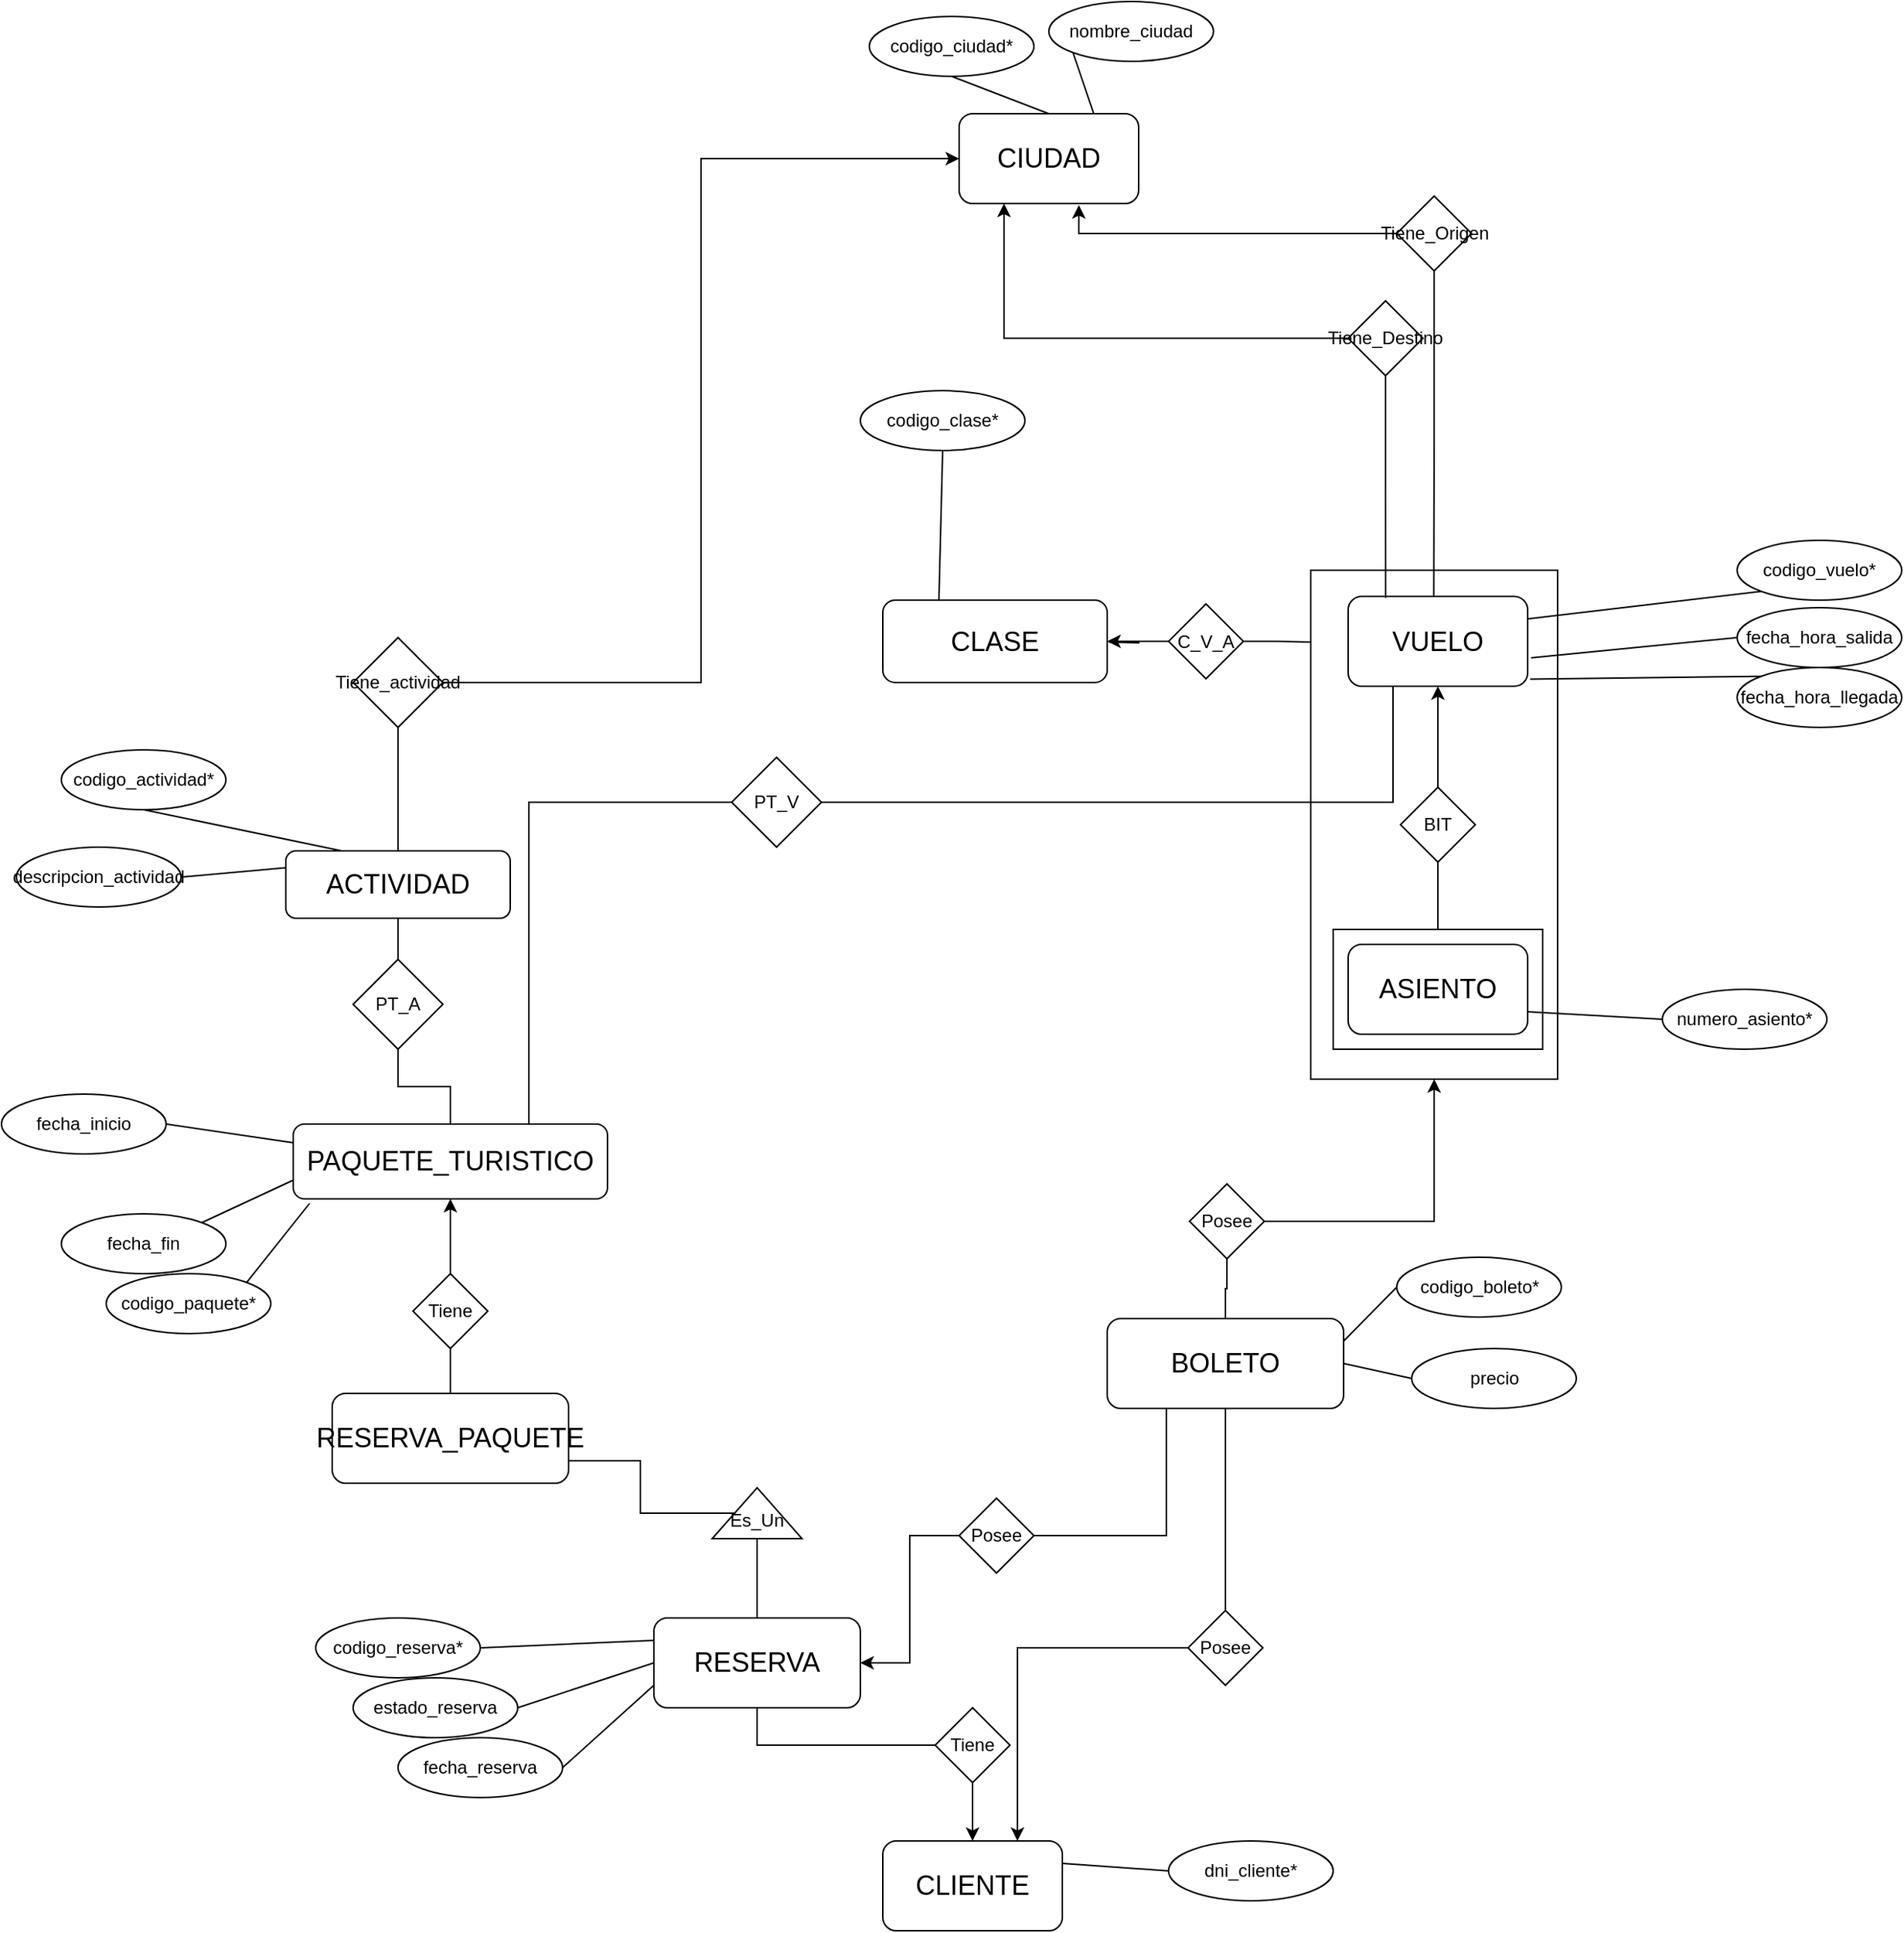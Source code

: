 <mxfile version="28.1.2">
  <diagram name="Página-1" id="yGJAZQUIK77W8agBqPKA">
    <mxGraphModel dx="2014" dy="1179" grid="1" gridSize="10" guides="1" tooltips="1" connect="1" arrows="1" fold="1" page="1" pageScale="1" pageWidth="827" pageHeight="1169" math="0" shadow="0">
      <root>
        <mxCell id="0" />
        <mxCell id="1" parent="0" />
        <mxCell id="WJveXmu9DZO5WCzEuozX-93" value="" style="rounded=0;whiteSpace=wrap;html=1;" parent="1" vertex="1">
          <mxGeometry x="1245" y="640" width="165" height="340" as="geometry" />
        </mxCell>
        <mxCell id="WJveXmu9DZO5WCzEuozX-94" value="" style="rounded=0;whiteSpace=wrap;html=1;" parent="1" vertex="1">
          <mxGeometry x="1260" y="880" width="140" height="80" as="geometry" />
        </mxCell>
        <mxCell id="WJveXmu9DZO5WCzEuozX-95" value="VUELO" style="rounded=1;whiteSpace=wrap;html=1;fontSize=18;" parent="1" vertex="1">
          <mxGeometry x="1270" y="657.5" width="120" height="60" as="geometry" />
        </mxCell>
        <mxCell id="WJveXmu9DZO5WCzEuozX-96" value="CIUDAD" style="rounded=1;whiteSpace=wrap;html=1;fontSize=18;" parent="1" vertex="1">
          <mxGeometry x="1010" y="335" width="120" height="60" as="geometry" />
        </mxCell>
        <mxCell id="WJveXmu9DZO5WCzEuozX-97" value="codigo_vuelo*" style="ellipse;whiteSpace=wrap;html=1;" parent="1" vertex="1">
          <mxGeometry x="1530" y="620" width="110" height="40" as="geometry" />
        </mxCell>
        <mxCell id="WJveXmu9DZO5WCzEuozX-98" value="" style="endArrow=none;html=1;rounded=0;entryX=0;entryY=1;entryDx=0;entryDy=0;exitX=1;exitY=0.25;exitDx=0;exitDy=0;" parent="1" source="WJveXmu9DZO5WCzEuozX-95" target="WJveXmu9DZO5WCzEuozX-97" edge="1">
          <mxGeometry width="50" height="50" relative="1" as="geometry">
            <mxPoint x="900" y="800" as="sourcePoint" />
            <mxPoint x="950" y="750" as="targetPoint" />
          </mxGeometry>
        </mxCell>
        <mxCell id="WJveXmu9DZO5WCzEuozX-99" style="edgeStyle=orthogonalEdgeStyle;rounded=0;orthogonalLoop=1;jettySize=auto;html=1;endArrow=none;endFill=0;entryX=0.477;entryY=0.001;entryDx=0;entryDy=0;entryPerimeter=0;" parent="1" source="WJveXmu9DZO5WCzEuozX-100" target="WJveXmu9DZO5WCzEuozX-95" edge="1">
          <mxGeometry relative="1" as="geometry">
            <mxPoint x="1350" y="670" as="targetPoint" />
          </mxGeometry>
        </mxCell>
        <mxCell id="WJveXmu9DZO5WCzEuozX-100" value="Tiene_Origen" style="rhombus;whiteSpace=wrap;html=1;" parent="1" vertex="1">
          <mxGeometry x="1302.5" y="390" width="50" height="50" as="geometry" />
        </mxCell>
        <mxCell id="WJveXmu9DZO5WCzEuozX-101" style="edgeStyle=orthogonalEdgeStyle;rounded=0;orthogonalLoop=1;jettySize=auto;html=1;entryX=0.209;entryY=0.017;entryDx=0;entryDy=0;endArrow=none;endFill=0;entryPerimeter=0;" parent="1" source="WJveXmu9DZO5WCzEuozX-103" target="WJveXmu9DZO5WCzEuozX-95" edge="1">
          <mxGeometry relative="1" as="geometry" />
        </mxCell>
        <mxCell id="WJveXmu9DZO5WCzEuozX-102" style="edgeStyle=orthogonalEdgeStyle;rounded=0;orthogonalLoop=1;jettySize=auto;html=1;entryX=0.25;entryY=1;entryDx=0;entryDy=0;" parent="1" source="WJveXmu9DZO5WCzEuozX-103" target="WJveXmu9DZO5WCzEuozX-96" edge="1">
          <mxGeometry relative="1" as="geometry" />
        </mxCell>
        <mxCell id="WJveXmu9DZO5WCzEuozX-103" value="Tiene_Destino" style="rhombus;whiteSpace=wrap;html=1;" parent="1" vertex="1">
          <mxGeometry x="1270" y="460" width="50" height="50" as="geometry" />
        </mxCell>
        <mxCell id="WJveXmu9DZO5WCzEuozX-104" style="edgeStyle=orthogonalEdgeStyle;rounded=0;orthogonalLoop=1;jettySize=auto;html=1;entryX=0.667;entryY=1.017;entryDx=0;entryDy=0;entryPerimeter=0;" parent="1" source="WJveXmu9DZO5WCzEuozX-100" target="WJveXmu9DZO5WCzEuozX-96" edge="1">
          <mxGeometry relative="1" as="geometry" />
        </mxCell>
        <mxCell id="WJveXmu9DZO5WCzEuozX-105" value="fecha_hora_salida" style="ellipse;whiteSpace=wrap;html=1;" parent="1" vertex="1">
          <mxGeometry x="1530" y="665" width="110" height="40" as="geometry" />
        </mxCell>
        <mxCell id="WJveXmu9DZO5WCzEuozX-106" value="" style="endArrow=none;html=1;rounded=0;entryX=0;entryY=0.5;entryDx=0;entryDy=0;exitX=1.019;exitY=0.683;exitDx=0;exitDy=0;exitPerimeter=0;" parent="1" source="WJveXmu9DZO5WCzEuozX-95" target="WJveXmu9DZO5WCzEuozX-105" edge="1">
          <mxGeometry width="50" height="50" relative="1" as="geometry">
            <mxPoint x="1450" y="720" as="sourcePoint" />
            <mxPoint x="900" y="685" as="targetPoint" />
          </mxGeometry>
        </mxCell>
        <mxCell id="WJveXmu9DZO5WCzEuozX-107" value="fecha_hora_llegada" style="ellipse;whiteSpace=wrap;html=1;" parent="1" vertex="1">
          <mxGeometry x="1530" y="705" width="110" height="40" as="geometry" />
        </mxCell>
        <mxCell id="WJveXmu9DZO5WCzEuozX-108" value="" style="endArrow=none;html=1;rounded=0;entryX=0;entryY=0;entryDx=0;entryDy=0;exitX=1.014;exitY=0.921;exitDx=0;exitDy=0;exitPerimeter=0;" parent="1" source="WJveXmu9DZO5WCzEuozX-95" target="WJveXmu9DZO5WCzEuozX-107" edge="1">
          <mxGeometry width="50" height="50" relative="1" as="geometry">
            <mxPoint x="1370" y="710" as="sourcePoint" />
            <mxPoint x="900" y="750" as="targetPoint" />
          </mxGeometry>
        </mxCell>
        <mxCell id="WJveXmu9DZO5WCzEuozX-110" style="edgeStyle=orthogonalEdgeStyle;rounded=0;orthogonalLoop=1;jettySize=auto;html=1;endArrow=none;endFill=0;entryX=0.5;entryY=0;entryDx=0;entryDy=0;" parent="1" source="WJveXmu9DZO5WCzEuozX-111" target="WJveXmu9DZO5WCzEuozX-170" edge="1">
          <mxGeometry relative="1" as="geometry">
            <mxPoint x="1130" y="1200" as="targetPoint" />
          </mxGeometry>
        </mxCell>
        <mxCell id="fmGZA2j5zeiLf7mINVmB-2" style="edgeStyle=orthogonalEdgeStyle;rounded=0;orthogonalLoop=1;jettySize=auto;html=1;entryX=0.5;entryY=1;entryDx=0;entryDy=0;" edge="1" parent="1" source="WJveXmu9DZO5WCzEuozX-111" target="WJveXmu9DZO5WCzEuozX-93">
          <mxGeometry relative="1" as="geometry" />
        </mxCell>
        <mxCell id="WJveXmu9DZO5WCzEuozX-111" value="Posee" style="rhombus;whiteSpace=wrap;html=1;" parent="1" vertex="1">
          <mxGeometry x="1164" y="1050" width="50" height="50" as="geometry" />
        </mxCell>
        <mxCell id="WJveXmu9DZO5WCzEuozX-112" value="CLASE" style="rounded=1;whiteSpace=wrap;html=1;fontSize=18;" parent="1" vertex="1">
          <mxGeometry x="959" y="660" width="150" height="55" as="geometry" />
        </mxCell>
        <mxCell id="WJveXmu9DZO5WCzEuozX-113" style="edgeStyle=orthogonalEdgeStyle;rounded=0;orthogonalLoop=1;jettySize=auto;html=1;entryX=0;entryY=0.141;entryDx=0;entryDy=0;endArrow=none;endFill=0;entryPerimeter=0;" parent="1" source="WJveXmu9DZO5WCzEuozX-114" target="WJveXmu9DZO5WCzEuozX-93" edge="1">
          <mxGeometry relative="1" as="geometry" />
        </mxCell>
        <mxCell id="fmGZA2j5zeiLf7mINVmB-1" value="" style="edgeStyle=orthogonalEdgeStyle;rounded=0;orthogonalLoop=1;jettySize=auto;html=1;" edge="1" parent="1" source="WJveXmu9DZO5WCzEuozX-114" target="WJveXmu9DZO5WCzEuozX-112">
          <mxGeometry relative="1" as="geometry" />
        </mxCell>
        <mxCell id="WJveXmu9DZO5WCzEuozX-114" value="C_V_A" style="rhombus;whiteSpace=wrap;html=1;" parent="1" vertex="1">
          <mxGeometry x="1150" y="662.5" width="50" height="50" as="geometry" />
        </mxCell>
        <mxCell id="WJveXmu9DZO5WCzEuozX-115" value="codigo_clase*" style="ellipse;whiteSpace=wrap;html=1;" parent="1" vertex="1">
          <mxGeometry x="944" y="520" width="110" height="40" as="geometry" />
        </mxCell>
        <mxCell id="WJveXmu9DZO5WCzEuozX-116" value="" style="endArrow=none;html=1;rounded=0;entryX=0.5;entryY=1;entryDx=0;entryDy=0;exitX=0.25;exitY=0;exitDx=0;exitDy=0;" parent="1" source="WJveXmu9DZO5WCzEuozX-112" target="WJveXmu9DZO5WCzEuozX-115" edge="1">
          <mxGeometry width="50" height="50" relative="1" as="geometry">
            <mxPoint x="960" y="685" as="sourcePoint" />
            <mxPoint x="884" y="654" as="targetPoint" />
          </mxGeometry>
        </mxCell>
        <mxCell id="WJveXmu9DZO5WCzEuozX-120" value="codigo_reserva*" style="ellipse;whiteSpace=wrap;html=1;" parent="1" vertex="1">
          <mxGeometry x="580" y="1340" width="110" height="40" as="geometry" />
        </mxCell>
        <mxCell id="WJveXmu9DZO5WCzEuozX-121" value="" style="endArrow=none;html=1;rounded=0;exitX=1;exitY=0.5;exitDx=0;exitDy=0;entryX=0;entryY=0.25;entryDx=0;entryDy=0;" parent="1" source="WJveXmu9DZO5WCzEuozX-120" target="WJveXmu9DZO5WCzEuozX-145" edge="1">
          <mxGeometry width="50" height="50" relative="1" as="geometry">
            <mxPoint x="1172.48" y="1123" as="sourcePoint" />
            <mxPoint x="980.001" y="1370" as="targetPoint" />
          </mxGeometry>
        </mxCell>
        <mxCell id="WJveXmu9DZO5WCzEuozX-122" value="estado_reserva" style="ellipse;whiteSpace=wrap;html=1;" parent="1" vertex="1">
          <mxGeometry x="605" y="1380" width="110" height="40" as="geometry" />
        </mxCell>
        <mxCell id="WJveXmu9DZO5WCzEuozX-123" value="fecha_reserva" style="ellipse;whiteSpace=wrap;html=1;" parent="1" vertex="1">
          <mxGeometry x="635" y="1420" width="110" height="40" as="geometry" />
        </mxCell>
        <mxCell id="WJveXmu9DZO5WCzEuozX-124" value="CLIENTE" style="rounded=1;whiteSpace=wrap;html=1;fontSize=18;" parent="1" vertex="1">
          <mxGeometry x="959" y="1489" width="120" height="60" as="geometry" />
        </mxCell>
        <mxCell id="WJveXmu9DZO5WCzEuozX-125" style="edgeStyle=orthogonalEdgeStyle;rounded=0;orthogonalLoop=1;jettySize=auto;html=1;entryX=0.5;entryY=0;entryDx=0;entryDy=0;" parent="1" source="WJveXmu9DZO5WCzEuozX-127" target="WJveXmu9DZO5WCzEuozX-124" edge="1">
          <mxGeometry relative="1" as="geometry" />
        </mxCell>
        <mxCell id="WJveXmu9DZO5WCzEuozX-126" style="edgeStyle=orthogonalEdgeStyle;rounded=0;orthogonalLoop=1;jettySize=auto;html=1;entryX=0.5;entryY=1;entryDx=0;entryDy=0;endArrow=none;endFill=0;" parent="1" source="WJveXmu9DZO5WCzEuozX-127" target="WJveXmu9DZO5WCzEuozX-145" edge="1">
          <mxGeometry relative="1" as="geometry" />
        </mxCell>
        <mxCell id="WJveXmu9DZO5WCzEuozX-127" value="Tiene" style="rhombus;whiteSpace=wrap;html=1;" parent="1" vertex="1">
          <mxGeometry x="994" y="1400" width="50" height="50" as="geometry" />
        </mxCell>
        <mxCell id="WJveXmu9DZO5WCzEuozX-128" value="dni_cliente*" style="ellipse;whiteSpace=wrap;html=1;" parent="1" vertex="1">
          <mxGeometry x="1150" y="1489" width="110" height="40" as="geometry" />
        </mxCell>
        <mxCell id="WJveXmu9DZO5WCzEuozX-129" value="" style="endArrow=none;html=1;rounded=0;exitX=0;exitY=0.5;exitDx=0;exitDy=0;entryX=1;entryY=0.25;entryDx=0;entryDy=0;" parent="1" source="WJveXmu9DZO5WCzEuozX-128" target="WJveXmu9DZO5WCzEuozX-124" edge="1">
          <mxGeometry width="50" height="50" relative="1" as="geometry">
            <mxPoint x="1130" y="1500" as="sourcePoint" />
            <mxPoint x="1080" y="1465" as="targetPoint" />
          </mxGeometry>
        </mxCell>
        <mxCell id="WJveXmu9DZO5WCzEuozX-130" value="PAQUETE_TURISTICO" style="rounded=1;whiteSpace=wrap;html=1;fontSize=18;" parent="1" vertex="1">
          <mxGeometry x="565" y="1010" width="210" height="50" as="geometry" />
        </mxCell>
        <mxCell id="WJveXmu9DZO5WCzEuozX-131" style="edgeStyle=orthogonalEdgeStyle;rounded=0;orthogonalLoop=1;jettySize=auto;html=1;entryX=0.75;entryY=0;entryDx=0;entryDy=0;endArrow=none;endFill=0;" parent="1" source="WJveXmu9DZO5WCzEuozX-132" target="WJveXmu9DZO5WCzEuozX-130" edge="1">
          <mxGeometry relative="1" as="geometry" />
        </mxCell>
        <mxCell id="WJveXmu9DZO5WCzEuozX-132" value="PT_V" style="rhombus;whiteSpace=wrap;html=1;" parent="1" vertex="1">
          <mxGeometry x="858" y="765" width="60" height="60" as="geometry" />
        </mxCell>
        <mxCell id="WJveXmu9DZO5WCzEuozX-133" style="edgeStyle=orthogonalEdgeStyle;rounded=0;orthogonalLoop=1;jettySize=auto;html=1;entryX=0.25;entryY=1;entryDx=0;entryDy=0;endArrow=none;endFill=0;exitX=1;exitY=0.5;exitDx=0;exitDy=0;" parent="1" source="WJveXmu9DZO5WCzEuozX-132" target="WJveXmu9DZO5WCzEuozX-95" edge="1">
          <mxGeometry relative="1" as="geometry">
            <mxPoint x="850" y="839" as="sourcePoint" />
          </mxGeometry>
        </mxCell>
        <mxCell id="WJveXmu9DZO5WCzEuozX-134" value="ACTIVIDAD" style="rounded=1;whiteSpace=wrap;html=1;fontSize=18;" parent="1" vertex="1">
          <mxGeometry x="560" y="827.5" width="150" height="45" as="geometry" />
        </mxCell>
        <mxCell id="WJveXmu9DZO5WCzEuozX-135" value="codigo_actividad*" style="ellipse;whiteSpace=wrap;html=1;" parent="1" vertex="1">
          <mxGeometry x="410" y="760" width="110" height="40" as="geometry" />
        </mxCell>
        <mxCell id="WJveXmu9DZO5WCzEuozX-136" value="" style="endArrow=none;html=1;rounded=0;entryX=0.5;entryY=1;entryDx=0;entryDy=0;exitX=0.25;exitY=0;exitDx=0;exitDy=0;" parent="1" source="WJveXmu9DZO5WCzEuozX-134" target="WJveXmu9DZO5WCzEuozX-135" edge="1">
          <mxGeometry width="50" height="50" relative="1" as="geometry">
            <mxPoint x="960" y="815" as="sourcePoint" />
            <mxPoint x="884" y="784" as="targetPoint" />
          </mxGeometry>
        </mxCell>
        <mxCell id="WJveXmu9DZO5WCzEuozX-137" style="edgeStyle=orthogonalEdgeStyle;rounded=0;orthogonalLoop=1;jettySize=auto;html=1;entryX=0.5;entryY=1;entryDx=0;entryDy=0;endArrow=none;endFill=0;" parent="1" source="WJveXmu9DZO5WCzEuozX-139" target="WJveXmu9DZO5WCzEuozX-134" edge="1">
          <mxGeometry relative="1" as="geometry" />
        </mxCell>
        <mxCell id="WJveXmu9DZO5WCzEuozX-138" style="edgeStyle=orthogonalEdgeStyle;rounded=0;orthogonalLoop=1;jettySize=auto;html=1;endArrow=none;endFill=0;" parent="1" source="WJveXmu9DZO5WCzEuozX-139" target="WJveXmu9DZO5WCzEuozX-130" edge="1">
          <mxGeometry relative="1" as="geometry" />
        </mxCell>
        <mxCell id="WJveXmu9DZO5WCzEuozX-139" value="PT_A" style="rhombus;whiteSpace=wrap;html=1;" parent="1" vertex="1">
          <mxGeometry x="605" y="900" width="60" height="60" as="geometry" />
        </mxCell>
        <mxCell id="WJveXmu9DZO5WCzEuozX-140" style="edgeStyle=orthogonalEdgeStyle;rounded=0;orthogonalLoop=1;jettySize=auto;html=1;endArrow=none;endFill=0;" parent="1" source="WJveXmu9DZO5WCzEuozX-142" target="WJveXmu9DZO5WCzEuozX-134" edge="1">
          <mxGeometry relative="1" as="geometry" />
        </mxCell>
        <mxCell id="WJveXmu9DZO5WCzEuozX-141" style="edgeStyle=orthogonalEdgeStyle;rounded=0;orthogonalLoop=1;jettySize=auto;html=1;entryX=0;entryY=0.5;entryDx=0;entryDy=0;" parent="1" source="WJveXmu9DZO5WCzEuozX-142" target="WJveXmu9DZO5WCzEuozX-96" edge="1">
          <mxGeometry relative="1" as="geometry" />
        </mxCell>
        <mxCell id="WJveXmu9DZO5WCzEuozX-142" value="Tiene_actividad" style="rhombus;whiteSpace=wrap;html=1;" parent="1" vertex="1">
          <mxGeometry x="605" y="685" width="60" height="60" as="geometry" />
        </mxCell>
        <mxCell id="WJveXmu9DZO5WCzEuozX-143" value="descripcion_actividad" style="ellipse;whiteSpace=wrap;html=1;" parent="1" vertex="1">
          <mxGeometry x="380" y="825" width="110" height="40" as="geometry" />
        </mxCell>
        <mxCell id="WJveXmu9DZO5WCzEuozX-144" value="" style="endArrow=none;html=1;rounded=0;entryX=1;entryY=0.5;entryDx=0;entryDy=0;exitX=0;exitY=0.25;exitDx=0;exitDy=0;" parent="1" source="WJveXmu9DZO5WCzEuozX-134" target="WJveXmu9DZO5WCzEuozX-143" edge="1">
          <mxGeometry width="50" height="50" relative="1" as="geometry">
            <mxPoint x="568" y="855" as="sourcePoint" />
            <mxPoint x="555" y="795" as="targetPoint" />
          </mxGeometry>
        </mxCell>
        <mxCell id="WJveXmu9DZO5WCzEuozX-145" value="RESERVA" style="rounded=1;whiteSpace=wrap;html=1;fontSize=18;" parent="1" vertex="1">
          <mxGeometry x="806" y="1340" width="138" height="60" as="geometry" />
        </mxCell>
        <mxCell id="WJveXmu9DZO5WCzEuozX-146" style="edgeStyle=orthogonalEdgeStyle;rounded=0;orthogonalLoop=1;jettySize=auto;html=1;entryX=0.5;entryY=0;entryDx=0;entryDy=0;endArrow=none;endFill=0;" parent="1" source="WJveXmu9DZO5WCzEuozX-148" target="WJveXmu9DZO5WCzEuozX-145" edge="1">
          <mxGeometry relative="1" as="geometry" />
        </mxCell>
        <mxCell id="WJveXmu9DZO5WCzEuozX-148" value="" style="triangle;whiteSpace=wrap;html=1;rotation=-90;" parent="1" vertex="1">
          <mxGeometry x="858" y="1240" width="34" height="60" as="geometry" />
        </mxCell>
        <mxCell id="WJveXmu9DZO5WCzEuozX-149" style="edgeStyle=orthogonalEdgeStyle;rounded=0;orthogonalLoop=1;jettySize=auto;html=1;entryX=1;entryY=0.75;entryDx=0;entryDy=0;exitX=0.5;exitY=0;exitDx=0;exitDy=0;endArrow=none;endFill=0;" parent="1" source="WJveXmu9DZO5WCzEuozX-148" target="WJveXmu9DZO5WCzEuozX-150" edge="1">
          <mxGeometry relative="1" as="geometry" />
        </mxCell>
        <mxCell id="WJveXmu9DZO5WCzEuozX-150" value="RESERVA_PAQUETE" style="rounded=1;whiteSpace=wrap;html=1;fontSize=18;" parent="1" vertex="1">
          <mxGeometry x="591" y="1190" width="158" height="60" as="geometry" />
        </mxCell>
        <mxCell id="WJveXmu9DZO5WCzEuozX-151" style="edgeStyle=orthogonalEdgeStyle;rounded=0;orthogonalLoop=1;jettySize=auto;html=1;entryX=0.5;entryY=1;entryDx=0;entryDy=0;" parent="1" source="WJveXmu9DZO5WCzEuozX-153" target="WJveXmu9DZO5WCzEuozX-130" edge="1">
          <mxGeometry relative="1" as="geometry" />
        </mxCell>
        <mxCell id="WJveXmu9DZO5WCzEuozX-152" style="edgeStyle=orthogonalEdgeStyle;rounded=0;orthogonalLoop=1;jettySize=auto;html=1;endArrow=none;endFill=0;" parent="1" source="WJveXmu9DZO5WCzEuozX-153" target="WJveXmu9DZO5WCzEuozX-150" edge="1">
          <mxGeometry relative="1" as="geometry">
            <Array as="points">
              <mxPoint x="670" y="1190" />
              <mxPoint x="670" y="1190" />
            </Array>
          </mxGeometry>
        </mxCell>
        <mxCell id="WJveXmu9DZO5WCzEuozX-153" value="Tiene" style="rhombus;whiteSpace=wrap;html=1;" parent="1" vertex="1">
          <mxGeometry x="645" y="1110" width="50" height="50" as="geometry" />
        </mxCell>
        <mxCell id="WJveXmu9DZO5WCzEuozX-154" value="" style="endArrow=none;html=1;rounded=0;exitX=0;exitY=0.5;exitDx=0;exitDy=0;entryX=1;entryY=0.5;entryDx=0;entryDy=0;" parent="1" source="WJveXmu9DZO5WCzEuozX-145" target="WJveXmu9DZO5WCzEuozX-122" edge="1">
          <mxGeometry width="50" height="50" relative="1" as="geometry">
            <mxPoint x="1020" y="1354" as="sourcePoint" />
            <mxPoint x="953" y="1359" as="targetPoint" />
          </mxGeometry>
        </mxCell>
        <mxCell id="WJveXmu9DZO5WCzEuozX-155" value="" style="endArrow=none;html=1;rounded=0;exitX=0;exitY=0.75;exitDx=0;exitDy=0;entryX=1;entryY=0.5;entryDx=0;entryDy=0;" parent="1" source="WJveXmu9DZO5WCzEuozX-145" target="WJveXmu9DZO5WCzEuozX-123" edge="1">
          <mxGeometry width="50" height="50" relative="1" as="geometry">
            <mxPoint x="816" y="1380" as="sourcePoint" />
            <mxPoint x="755" y="1370" as="targetPoint" />
          </mxGeometry>
        </mxCell>
        <mxCell id="WJveXmu9DZO5WCzEuozX-156" value="fecha_inicio" style="ellipse;whiteSpace=wrap;html=1;" parent="1" vertex="1">
          <mxGeometry x="370" y="990" width="110" height="40" as="geometry" />
        </mxCell>
        <mxCell id="WJveXmu9DZO5WCzEuozX-157" value="fecha_fin" style="ellipse;whiteSpace=wrap;html=1;" parent="1" vertex="1">
          <mxGeometry x="410" y="1070" width="110" height="40" as="geometry" />
        </mxCell>
        <mxCell id="WJveXmu9DZO5WCzEuozX-158" value="" style="endArrow=none;html=1;rounded=0;entryX=1;entryY=0.5;entryDx=0;entryDy=0;exitX=0;exitY=0.25;exitDx=0;exitDy=0;" parent="1" source="WJveXmu9DZO5WCzEuozX-130" target="WJveXmu9DZO5WCzEuozX-156" edge="1">
          <mxGeometry width="50" height="50" relative="1" as="geometry">
            <mxPoint x="605" y="866" as="sourcePoint" />
            <mxPoint x="500" y="855" as="targetPoint" />
          </mxGeometry>
        </mxCell>
        <mxCell id="WJveXmu9DZO5WCzEuozX-159" value="" style="endArrow=none;html=1;rounded=0;entryX=1;entryY=0;entryDx=0;entryDy=0;exitX=0;exitY=0.75;exitDx=0;exitDy=0;" parent="1" source="WJveXmu9DZO5WCzEuozX-130" target="WJveXmu9DZO5WCzEuozX-157" edge="1">
          <mxGeometry width="50" height="50" relative="1" as="geometry">
            <mxPoint x="520" y="1040" as="sourcePoint" />
            <mxPoint x="490" y="1020" as="targetPoint" />
          </mxGeometry>
        </mxCell>
        <mxCell id="WJveXmu9DZO5WCzEuozX-160" style="edgeStyle=orthogonalEdgeStyle;rounded=0;orthogonalLoop=1;jettySize=auto;html=1;exitX=0.5;exitY=1;exitDx=0;exitDy=0;" parent="1" source="WJveXmu9DZO5WCzEuozX-157" target="WJveXmu9DZO5WCzEuozX-157" edge="1">
          <mxGeometry relative="1" as="geometry" />
        </mxCell>
        <mxCell id="WJveXmu9DZO5WCzEuozX-161" value="codigo_paquete*" style="ellipse;whiteSpace=wrap;html=1;" parent="1" vertex="1">
          <mxGeometry x="440" y="1110" width="110" height="40" as="geometry" />
        </mxCell>
        <mxCell id="WJveXmu9DZO5WCzEuozX-162" value="" style="endArrow=none;html=1;rounded=0;entryX=1;entryY=0;entryDx=0;entryDy=0;exitX=0.052;exitY=1.06;exitDx=0;exitDy=0;exitPerimeter=0;" parent="1" source="WJveXmu9DZO5WCzEuozX-130" target="WJveXmu9DZO5WCzEuozX-161" edge="1">
          <mxGeometry width="50" height="50" relative="1" as="geometry">
            <mxPoint x="575" y="1058" as="sourcePoint" />
            <mxPoint x="514" y="1086" as="targetPoint" />
          </mxGeometry>
        </mxCell>
        <mxCell id="WJveXmu9DZO5WCzEuozX-163" value="ASIENTO" style="rounded=1;whiteSpace=wrap;html=1;fontSize=18;" parent="1" vertex="1">
          <mxGeometry x="1270" y="890" width="120" height="60" as="geometry" />
        </mxCell>
        <mxCell id="WJveXmu9DZO5WCzEuozX-164" style="edgeStyle=orthogonalEdgeStyle;rounded=0;orthogonalLoop=1;jettySize=auto;html=1;endArrow=none;endFill=0;" parent="1" source="WJveXmu9DZO5WCzEuozX-114" edge="1">
          <mxGeometry relative="1" as="geometry">
            <mxPoint x="1110" y="688" as="targetPoint" />
          </mxGeometry>
        </mxCell>
        <mxCell id="WJveXmu9DZO5WCzEuozX-165" style="edgeStyle=orthogonalEdgeStyle;rounded=0;orthogonalLoop=1;jettySize=auto;html=1;entryX=0.5;entryY=1;entryDx=0;entryDy=0;" parent="1" source="WJveXmu9DZO5WCzEuozX-166" target="WJveXmu9DZO5WCzEuozX-95" edge="1">
          <mxGeometry relative="1" as="geometry" />
        </mxCell>
        <mxCell id="WJveXmu9DZO5WCzEuozX-166" value="BIT" style="rhombus;whiteSpace=wrap;html=1;" parent="1" vertex="1">
          <mxGeometry x="1305" y="785" width="50" height="50" as="geometry" />
        </mxCell>
        <mxCell id="WJveXmu9DZO5WCzEuozX-167" style="edgeStyle=orthogonalEdgeStyle;rounded=0;orthogonalLoop=1;jettySize=auto;html=1;entryX=0.5;entryY=0;entryDx=0;entryDy=0;endArrow=none;endFill=0;" parent="1" source="WJveXmu9DZO5WCzEuozX-166" target="WJveXmu9DZO5WCzEuozX-94" edge="1">
          <mxGeometry relative="1" as="geometry" />
        </mxCell>
        <mxCell id="WJveXmu9DZO5WCzEuozX-168" value="numero_asiento*" style="ellipse;whiteSpace=wrap;html=1;" parent="1" vertex="1">
          <mxGeometry x="1480" y="920" width="110" height="40" as="geometry" />
        </mxCell>
        <mxCell id="WJveXmu9DZO5WCzEuozX-169" value="" style="endArrow=none;html=1;rounded=0;entryX=0;entryY=0.5;entryDx=0;entryDy=0;exitX=1;exitY=0.75;exitDx=0;exitDy=0;" parent="1" source="WJveXmu9DZO5WCzEuozX-163" target="WJveXmu9DZO5WCzEuozX-168" edge="1">
          <mxGeometry width="50" height="50" relative="1" as="geometry">
            <mxPoint x="1400" y="1080" as="sourcePoint" />
            <mxPoint x="1450" y="1030" as="targetPoint" />
          </mxGeometry>
        </mxCell>
        <mxCell id="WJveXmu9DZO5WCzEuozX-170" value="BOLETO" style="rounded=1;whiteSpace=wrap;html=1;fontSize=18;" parent="1" vertex="1">
          <mxGeometry x="1109" y="1140" width="158" height="60" as="geometry" />
        </mxCell>
        <mxCell id="WJveXmu9DZO5WCzEuozX-171" style="edgeStyle=orthogonalEdgeStyle;rounded=0;orthogonalLoop=1;jettySize=auto;html=1;entryX=1;entryY=0.5;entryDx=0;entryDy=0;" parent="1" source="WJveXmu9DZO5WCzEuozX-173" target="WJveXmu9DZO5WCzEuozX-145" edge="1">
          <mxGeometry relative="1" as="geometry" />
        </mxCell>
        <mxCell id="WJveXmu9DZO5WCzEuozX-172" style="edgeStyle=orthogonalEdgeStyle;rounded=0;orthogonalLoop=1;jettySize=auto;html=1;entryX=0.25;entryY=1;entryDx=0;entryDy=0;endArrow=none;endFill=0;" parent="1" source="WJveXmu9DZO5WCzEuozX-173" target="WJveXmu9DZO5WCzEuozX-170" edge="1">
          <mxGeometry relative="1" as="geometry" />
        </mxCell>
        <mxCell id="WJveXmu9DZO5WCzEuozX-173" value="Posee" style="rhombus;whiteSpace=wrap;html=1;" parent="1" vertex="1">
          <mxGeometry x="1010" y="1260" width="50" height="50" as="geometry" />
        </mxCell>
        <mxCell id="WJveXmu9DZO5WCzEuozX-174" value="codigo_boleto*" style="ellipse;whiteSpace=wrap;html=1;" parent="1" vertex="1">
          <mxGeometry x="1302.5" y="1099" width="110" height="40" as="geometry" />
        </mxCell>
        <mxCell id="WJveXmu9DZO5WCzEuozX-175" value="" style="endArrow=none;html=1;rounded=0;entryX=0;entryY=0.5;entryDx=0;entryDy=0;exitX=1;exitY=0.25;exitDx=0;exitDy=0;" parent="1" source="WJveXmu9DZO5WCzEuozX-170" target="WJveXmu9DZO5WCzEuozX-174" edge="1">
          <mxGeometry width="50" height="50" relative="1" as="geometry">
            <mxPoint x="1400" y="945" as="sourcePoint" />
            <mxPoint x="1490" y="950" as="targetPoint" />
          </mxGeometry>
        </mxCell>
        <mxCell id="WJveXmu9DZO5WCzEuozX-176" value="codigo_ciudad*" style="ellipse;whiteSpace=wrap;html=1;" parent="1" vertex="1">
          <mxGeometry x="950" y="270" width="110" height="40" as="geometry" />
        </mxCell>
        <mxCell id="WJveXmu9DZO5WCzEuozX-177" value="" style="endArrow=none;html=1;rounded=0;entryX=0.5;entryY=1;entryDx=0;entryDy=0;exitX=0.5;exitY=0;exitDx=0;exitDy=0;" parent="1" source="WJveXmu9DZO5WCzEuozX-96" target="WJveXmu9DZO5WCzEuozX-176" edge="1">
          <mxGeometry width="50" height="50" relative="1" as="geometry">
            <mxPoint x="1398" y="685" as="sourcePoint" />
            <mxPoint x="1556" y="664" as="targetPoint" />
          </mxGeometry>
        </mxCell>
        <mxCell id="WJveXmu9DZO5WCzEuozX-178" value="nombre_ciudad" style="ellipse;whiteSpace=wrap;html=1;" parent="1" vertex="1">
          <mxGeometry x="1070" y="260" width="110" height="40" as="geometry" />
        </mxCell>
        <mxCell id="WJveXmu9DZO5WCzEuozX-179" value="" style="endArrow=none;html=1;rounded=0;entryX=0;entryY=1;entryDx=0;entryDy=0;exitX=0.75;exitY=0;exitDx=0;exitDy=0;" parent="1" source="WJveXmu9DZO5WCzEuozX-96" target="WJveXmu9DZO5WCzEuozX-178" edge="1">
          <mxGeometry width="50" height="50" relative="1" as="geometry">
            <mxPoint x="1080" y="333" as="sourcePoint" />
            <mxPoint x="995" y="244" as="targetPoint" />
          </mxGeometry>
        </mxCell>
        <mxCell id="WJveXmu9DZO5WCzEuozX-180" value="Es_Un" style="text;html=1;align=center;verticalAlign=middle;whiteSpace=wrap;rounded=0;" parent="1" vertex="1">
          <mxGeometry x="845" y="1260" width="60" height="30" as="geometry" />
        </mxCell>
        <mxCell id="WJveXmu9DZO5WCzEuozX-182" style="edgeStyle=orthogonalEdgeStyle;rounded=0;orthogonalLoop=1;jettySize=auto;html=1;entryX=0.75;entryY=0;entryDx=0;entryDy=0;" parent="1" source="WJveXmu9DZO5WCzEuozX-181" target="WJveXmu9DZO5WCzEuozX-124" edge="1">
          <mxGeometry relative="1" as="geometry" />
        </mxCell>
        <mxCell id="WJveXmu9DZO5WCzEuozX-183" style="edgeStyle=orthogonalEdgeStyle;rounded=0;orthogonalLoop=1;jettySize=auto;html=1;entryX=0.5;entryY=1;entryDx=0;entryDy=0;endArrow=none;endFill=0;" parent="1" source="WJveXmu9DZO5WCzEuozX-181" target="WJveXmu9DZO5WCzEuozX-170" edge="1">
          <mxGeometry relative="1" as="geometry" />
        </mxCell>
        <mxCell id="WJveXmu9DZO5WCzEuozX-181" value="Posee" style="rhombus;whiteSpace=wrap;html=1;" parent="1" vertex="1">
          <mxGeometry x="1163" y="1335" width="50" height="50" as="geometry" />
        </mxCell>
        <mxCell id="fmGZA2j5zeiLf7mINVmB-3" value="precio" style="ellipse;whiteSpace=wrap;html=1;" vertex="1" parent="1">
          <mxGeometry x="1312.5" y="1160" width="110" height="40" as="geometry" />
        </mxCell>
        <mxCell id="fmGZA2j5zeiLf7mINVmB-4" value="" style="endArrow=none;html=1;rounded=0;entryX=0;entryY=0.5;entryDx=0;entryDy=0;exitX=1;exitY=0.5;exitDx=0;exitDy=0;" edge="1" parent="1" source="WJveXmu9DZO5WCzEuozX-170" target="fmGZA2j5zeiLf7mINVmB-3">
          <mxGeometry width="50" height="50" relative="1" as="geometry">
            <mxPoint x="1277" y="1165" as="sourcePoint" />
            <mxPoint x="1313" y="1129" as="targetPoint" />
          </mxGeometry>
        </mxCell>
      </root>
    </mxGraphModel>
  </diagram>
</mxfile>
